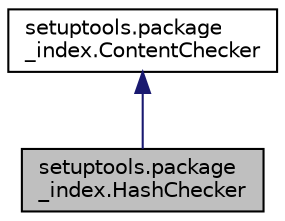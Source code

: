digraph "setuptools.package_index.HashChecker"
{
 // LATEX_PDF_SIZE
  edge [fontname="Helvetica",fontsize="10",labelfontname="Helvetica",labelfontsize="10"];
  node [fontname="Helvetica",fontsize="10",shape=record];
  Node1 [label="setuptools.package\l_index.HashChecker",height=0.2,width=0.4,color="black", fillcolor="grey75", style="filled", fontcolor="black",tooltip=" "];
  Node2 -> Node1 [dir="back",color="midnightblue",fontsize="10",style="solid",fontname="Helvetica"];
  Node2 [label="setuptools.package\l_index.ContentChecker",height=0.2,width=0.4,color="black", fillcolor="white", style="filled",URL="$classsetuptools_1_1package__index_1_1ContentChecker.html",tooltip=" "];
}
